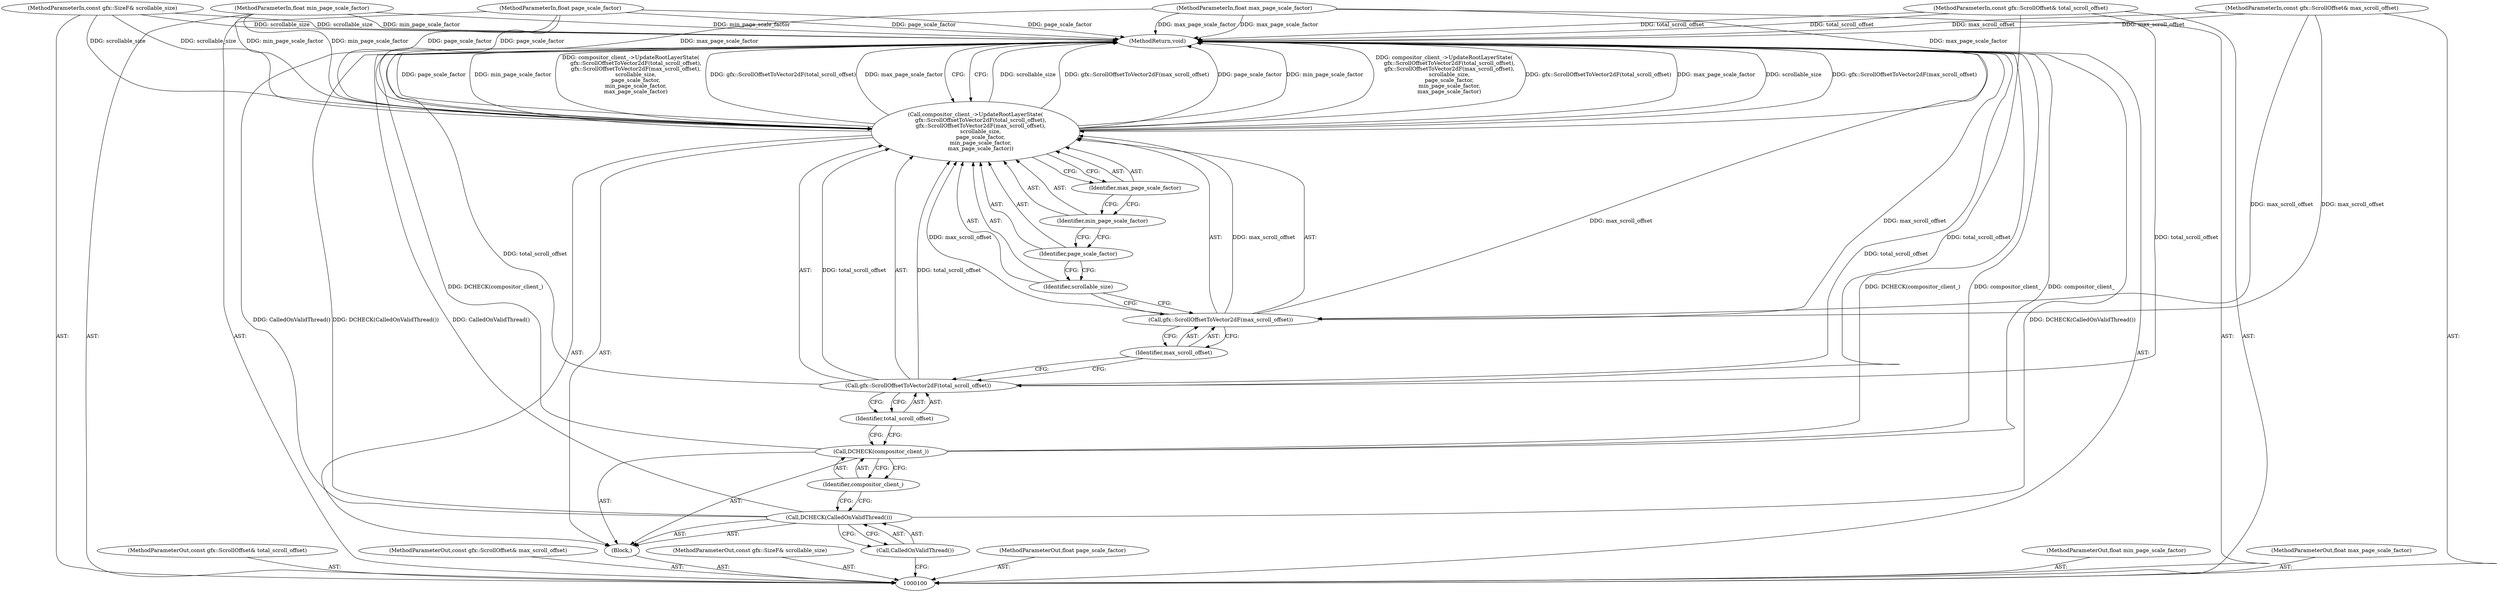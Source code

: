 digraph "1_Chrome_0e3d721470add955c056e3051614f58c7220e85b_12" {
"1000121" [label="(MethodReturn,void)"];
"1000112" [label="(Call,compositor_client_->UpdateRootLayerState(\n      gfx::ScrollOffsetToVector2dF(total_scroll_offset),\n      gfx::ScrollOffsetToVector2dF(max_scroll_offset),\n      scrollable_size,\n      page_scale_factor,\n      min_page_scale_factor,\n      max_page_scale_factor))"];
"1000114" [label="(Identifier,total_scroll_offset)"];
"1000113" [label="(Call,gfx::ScrollOffsetToVector2dF(total_scroll_offset))"];
"1000116" [label="(Identifier,max_scroll_offset)"];
"1000115" [label="(Call,gfx::ScrollOffsetToVector2dF(max_scroll_offset))"];
"1000117" [label="(Identifier,scrollable_size)"];
"1000118" [label="(Identifier,page_scale_factor)"];
"1000119" [label="(Identifier,min_page_scale_factor)"];
"1000120" [label="(Identifier,max_page_scale_factor)"];
"1000101" [label="(MethodParameterIn,const gfx::ScrollOffset& total_scroll_offset)"];
"1000148" [label="(MethodParameterOut,const gfx::ScrollOffset& total_scroll_offset)"];
"1000102" [label="(MethodParameterIn,const gfx::ScrollOffset& max_scroll_offset)"];
"1000149" [label="(MethodParameterOut,const gfx::ScrollOffset& max_scroll_offset)"];
"1000103" [label="(MethodParameterIn,const gfx::SizeF& scrollable_size)"];
"1000150" [label="(MethodParameterOut,const gfx::SizeF& scrollable_size)"];
"1000104" [label="(MethodParameterIn,float page_scale_factor)"];
"1000151" [label="(MethodParameterOut,float page_scale_factor)"];
"1000105" [label="(MethodParameterIn,float min_page_scale_factor)"];
"1000152" [label="(MethodParameterOut,float min_page_scale_factor)"];
"1000107" [label="(Block,)"];
"1000106" [label="(MethodParameterIn,float max_page_scale_factor)"];
"1000153" [label="(MethodParameterOut,float max_page_scale_factor)"];
"1000109" [label="(Call,CalledOnValidThread())"];
"1000108" [label="(Call,DCHECK(CalledOnValidThread()))"];
"1000111" [label="(Identifier,compositor_client_)"];
"1000110" [label="(Call,DCHECK(compositor_client_))"];
"1000121" -> "1000100"  [label="AST: "];
"1000121" -> "1000112"  [label="CFG: "];
"1000112" -> "1000121"  [label="DDG: scrollable_size"];
"1000112" -> "1000121"  [label="DDG: gfx::ScrollOffsetToVector2dF(max_scroll_offset)"];
"1000112" -> "1000121"  [label="DDG: page_scale_factor"];
"1000112" -> "1000121"  [label="DDG: min_page_scale_factor"];
"1000112" -> "1000121"  [label="DDG: compositor_client_->UpdateRootLayerState(\n      gfx::ScrollOffsetToVector2dF(total_scroll_offset),\n      gfx::ScrollOffsetToVector2dF(max_scroll_offset),\n      scrollable_size,\n      page_scale_factor,\n      min_page_scale_factor,\n      max_page_scale_factor)"];
"1000112" -> "1000121"  [label="DDG: gfx::ScrollOffsetToVector2dF(total_scroll_offset)"];
"1000112" -> "1000121"  [label="DDG: max_page_scale_factor"];
"1000108" -> "1000121"  [label="DDG: DCHECK(CalledOnValidThread())"];
"1000108" -> "1000121"  [label="DDG: CalledOnValidThread()"];
"1000104" -> "1000121"  [label="DDG: page_scale_factor"];
"1000105" -> "1000121"  [label="DDG: min_page_scale_factor"];
"1000113" -> "1000121"  [label="DDG: total_scroll_offset"];
"1000103" -> "1000121"  [label="DDG: scrollable_size"];
"1000102" -> "1000121"  [label="DDG: max_scroll_offset"];
"1000101" -> "1000121"  [label="DDG: total_scroll_offset"];
"1000110" -> "1000121"  [label="DDG: DCHECK(compositor_client_)"];
"1000110" -> "1000121"  [label="DDG: compositor_client_"];
"1000115" -> "1000121"  [label="DDG: max_scroll_offset"];
"1000106" -> "1000121"  [label="DDG: max_page_scale_factor"];
"1000112" -> "1000107"  [label="AST: "];
"1000112" -> "1000120"  [label="CFG: "];
"1000113" -> "1000112"  [label="AST: "];
"1000115" -> "1000112"  [label="AST: "];
"1000117" -> "1000112"  [label="AST: "];
"1000118" -> "1000112"  [label="AST: "];
"1000119" -> "1000112"  [label="AST: "];
"1000120" -> "1000112"  [label="AST: "];
"1000121" -> "1000112"  [label="CFG: "];
"1000112" -> "1000121"  [label="DDG: scrollable_size"];
"1000112" -> "1000121"  [label="DDG: gfx::ScrollOffsetToVector2dF(max_scroll_offset)"];
"1000112" -> "1000121"  [label="DDG: page_scale_factor"];
"1000112" -> "1000121"  [label="DDG: min_page_scale_factor"];
"1000112" -> "1000121"  [label="DDG: compositor_client_->UpdateRootLayerState(\n      gfx::ScrollOffsetToVector2dF(total_scroll_offset),\n      gfx::ScrollOffsetToVector2dF(max_scroll_offset),\n      scrollable_size,\n      page_scale_factor,\n      min_page_scale_factor,\n      max_page_scale_factor)"];
"1000112" -> "1000121"  [label="DDG: gfx::ScrollOffsetToVector2dF(total_scroll_offset)"];
"1000112" -> "1000121"  [label="DDG: max_page_scale_factor"];
"1000113" -> "1000112"  [label="DDG: total_scroll_offset"];
"1000115" -> "1000112"  [label="DDG: max_scroll_offset"];
"1000103" -> "1000112"  [label="DDG: scrollable_size"];
"1000104" -> "1000112"  [label="DDG: page_scale_factor"];
"1000105" -> "1000112"  [label="DDG: min_page_scale_factor"];
"1000106" -> "1000112"  [label="DDG: max_page_scale_factor"];
"1000114" -> "1000113"  [label="AST: "];
"1000114" -> "1000110"  [label="CFG: "];
"1000113" -> "1000114"  [label="CFG: "];
"1000113" -> "1000112"  [label="AST: "];
"1000113" -> "1000114"  [label="CFG: "];
"1000114" -> "1000113"  [label="AST: "];
"1000116" -> "1000113"  [label="CFG: "];
"1000113" -> "1000121"  [label="DDG: total_scroll_offset"];
"1000113" -> "1000112"  [label="DDG: total_scroll_offset"];
"1000101" -> "1000113"  [label="DDG: total_scroll_offset"];
"1000116" -> "1000115"  [label="AST: "];
"1000116" -> "1000113"  [label="CFG: "];
"1000115" -> "1000116"  [label="CFG: "];
"1000115" -> "1000112"  [label="AST: "];
"1000115" -> "1000116"  [label="CFG: "];
"1000116" -> "1000115"  [label="AST: "];
"1000117" -> "1000115"  [label="CFG: "];
"1000115" -> "1000121"  [label="DDG: max_scroll_offset"];
"1000115" -> "1000112"  [label="DDG: max_scroll_offset"];
"1000102" -> "1000115"  [label="DDG: max_scroll_offset"];
"1000117" -> "1000112"  [label="AST: "];
"1000117" -> "1000115"  [label="CFG: "];
"1000118" -> "1000117"  [label="CFG: "];
"1000118" -> "1000112"  [label="AST: "];
"1000118" -> "1000117"  [label="CFG: "];
"1000119" -> "1000118"  [label="CFG: "];
"1000119" -> "1000112"  [label="AST: "];
"1000119" -> "1000118"  [label="CFG: "];
"1000120" -> "1000119"  [label="CFG: "];
"1000120" -> "1000112"  [label="AST: "];
"1000120" -> "1000119"  [label="CFG: "];
"1000112" -> "1000120"  [label="CFG: "];
"1000101" -> "1000100"  [label="AST: "];
"1000101" -> "1000121"  [label="DDG: total_scroll_offset"];
"1000101" -> "1000113"  [label="DDG: total_scroll_offset"];
"1000148" -> "1000100"  [label="AST: "];
"1000102" -> "1000100"  [label="AST: "];
"1000102" -> "1000121"  [label="DDG: max_scroll_offset"];
"1000102" -> "1000115"  [label="DDG: max_scroll_offset"];
"1000149" -> "1000100"  [label="AST: "];
"1000103" -> "1000100"  [label="AST: "];
"1000103" -> "1000121"  [label="DDG: scrollable_size"];
"1000103" -> "1000112"  [label="DDG: scrollable_size"];
"1000150" -> "1000100"  [label="AST: "];
"1000104" -> "1000100"  [label="AST: "];
"1000104" -> "1000121"  [label="DDG: page_scale_factor"];
"1000104" -> "1000112"  [label="DDG: page_scale_factor"];
"1000151" -> "1000100"  [label="AST: "];
"1000105" -> "1000100"  [label="AST: "];
"1000105" -> "1000121"  [label="DDG: min_page_scale_factor"];
"1000105" -> "1000112"  [label="DDG: min_page_scale_factor"];
"1000152" -> "1000100"  [label="AST: "];
"1000107" -> "1000100"  [label="AST: "];
"1000108" -> "1000107"  [label="AST: "];
"1000110" -> "1000107"  [label="AST: "];
"1000112" -> "1000107"  [label="AST: "];
"1000106" -> "1000100"  [label="AST: "];
"1000106" -> "1000121"  [label="DDG: max_page_scale_factor"];
"1000106" -> "1000112"  [label="DDG: max_page_scale_factor"];
"1000153" -> "1000100"  [label="AST: "];
"1000109" -> "1000108"  [label="AST: "];
"1000109" -> "1000100"  [label="CFG: "];
"1000108" -> "1000109"  [label="CFG: "];
"1000108" -> "1000107"  [label="AST: "];
"1000108" -> "1000109"  [label="CFG: "];
"1000109" -> "1000108"  [label="AST: "];
"1000111" -> "1000108"  [label="CFG: "];
"1000108" -> "1000121"  [label="DDG: DCHECK(CalledOnValidThread())"];
"1000108" -> "1000121"  [label="DDG: CalledOnValidThread()"];
"1000111" -> "1000110"  [label="AST: "];
"1000111" -> "1000108"  [label="CFG: "];
"1000110" -> "1000111"  [label="CFG: "];
"1000110" -> "1000107"  [label="AST: "];
"1000110" -> "1000111"  [label="CFG: "];
"1000111" -> "1000110"  [label="AST: "];
"1000114" -> "1000110"  [label="CFG: "];
"1000110" -> "1000121"  [label="DDG: DCHECK(compositor_client_)"];
"1000110" -> "1000121"  [label="DDG: compositor_client_"];
}
